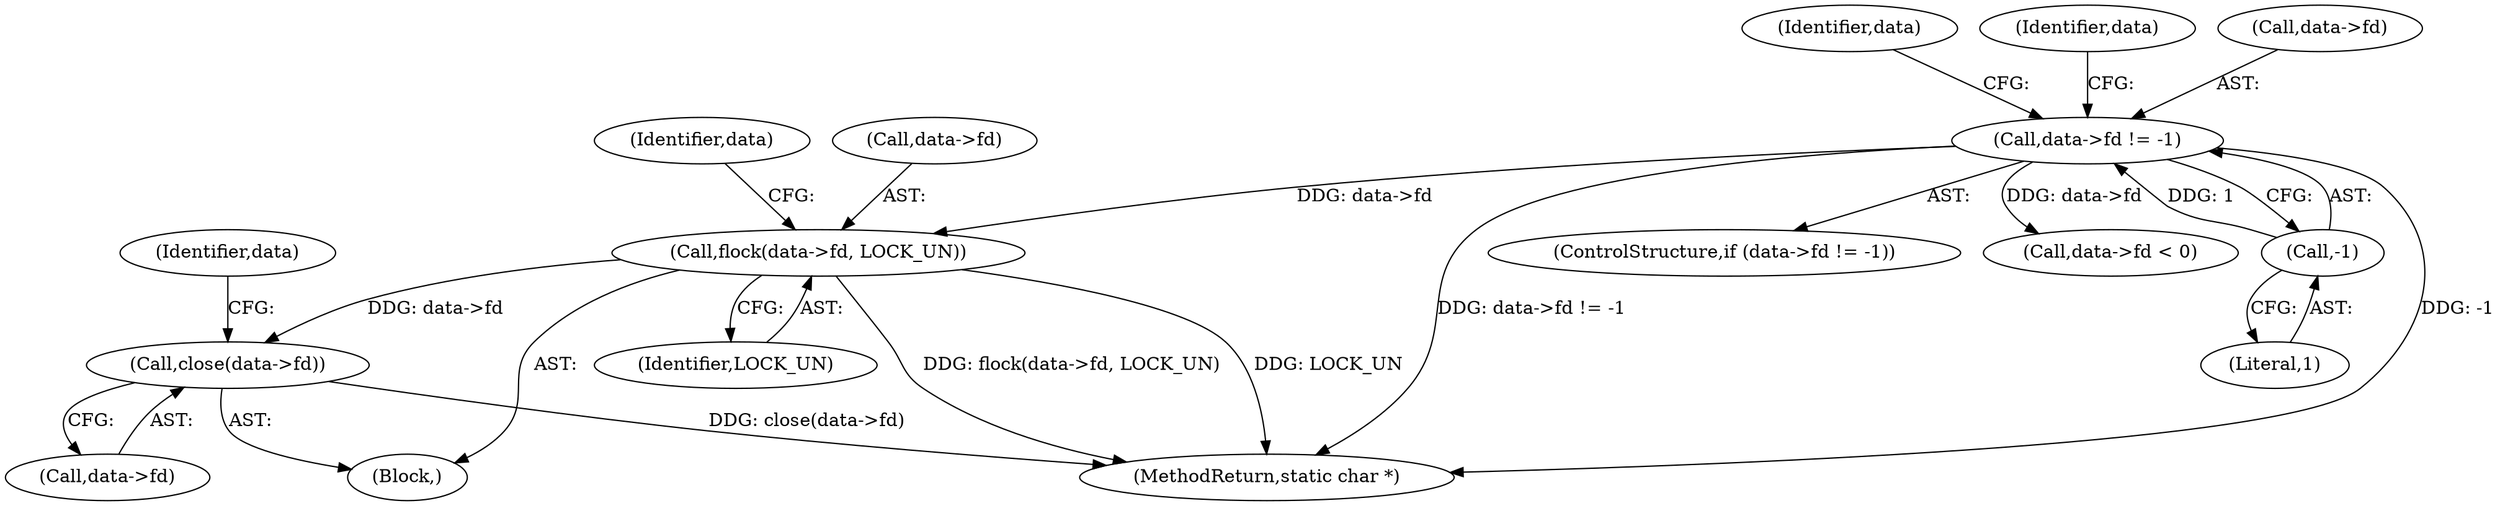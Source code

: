 digraph "0_php_25e8fcc88fa20dc9d4c47184471003f436927cde@API" {
"1000325" [label="(Call,flock(data->fd, LOCK_UN))"];
"1000318" [label="(Call,data->fd != -1)"];
"1000322" [label="(Call,-1)"];
"1000330" [label="(Call,close(data->fd))"];
"1000317" [label="(ControlStructure,if (data->fd != -1))"];
"1000329" [label="(Identifier,LOCK_UN)"];
"1000327" [label="(Identifier,data)"];
"1000331" [label="(Call,data->fd)"];
"1000322" [label="(Call,-1)"];
"1000346" [label="(Identifier,data)"];
"1000336" [label="(Identifier,data)"];
"1000326" [label="(Call,data->fd)"];
"1000325" [label="(Call,flock(data->fd, LOCK_UN))"];
"1000323" [label="(Literal,1)"];
"1000318" [label="(Call,data->fd != -1)"];
"1000344" [label="(Call,data->fd < 0)"];
"1000332" [label="(Identifier,data)"];
"1000319" [label="(Call,data->fd)"];
"1000528" [label="(MethodReturn,static char *)"];
"1000330" [label="(Call,close(data->fd))"];
"1000324" [label="(Block,)"];
"1000325" -> "1000324"  [label="AST: "];
"1000325" -> "1000329"  [label="CFG: "];
"1000326" -> "1000325"  [label="AST: "];
"1000329" -> "1000325"  [label="AST: "];
"1000332" -> "1000325"  [label="CFG: "];
"1000325" -> "1000528"  [label="DDG: LOCK_UN"];
"1000325" -> "1000528"  [label="DDG: flock(data->fd, LOCK_UN)"];
"1000318" -> "1000325"  [label="DDG: data->fd"];
"1000325" -> "1000330"  [label="DDG: data->fd"];
"1000318" -> "1000317"  [label="AST: "];
"1000318" -> "1000322"  [label="CFG: "];
"1000319" -> "1000318"  [label="AST: "];
"1000322" -> "1000318"  [label="AST: "];
"1000327" -> "1000318"  [label="CFG: "];
"1000346" -> "1000318"  [label="CFG: "];
"1000318" -> "1000528"  [label="DDG: data->fd != -1"];
"1000318" -> "1000528"  [label="DDG: -1"];
"1000322" -> "1000318"  [label="DDG: 1"];
"1000318" -> "1000344"  [label="DDG: data->fd"];
"1000322" -> "1000323"  [label="CFG: "];
"1000323" -> "1000322"  [label="AST: "];
"1000330" -> "1000324"  [label="AST: "];
"1000330" -> "1000331"  [label="CFG: "];
"1000331" -> "1000330"  [label="AST: "];
"1000336" -> "1000330"  [label="CFG: "];
"1000330" -> "1000528"  [label="DDG: close(data->fd)"];
}
